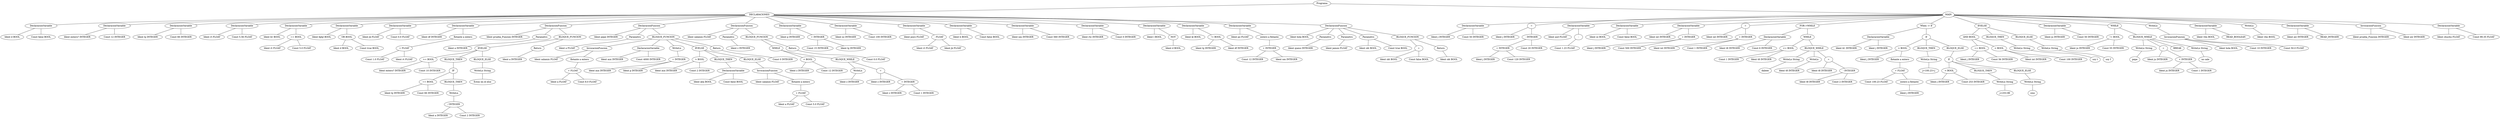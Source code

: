 graph G {276 [label="Programa"]
277 [label="DECLARACIONES"]
276 -- 277
278 [label="DeclaracionVariable"]
277 -- 278
279 [label="Ident d BOOL"]
278 -- 279
280 [label="Const false BOOL"]
278 -- 280
281 [label="DeclaracionVariable"]
277 -- 281
282 [label="Ident entero? INTEGER"]
281 -- 282
283 [label="Const 12 INTEGER"]
281 -- 283
284 [label="DeclaracionVariable"]
277 -- 284
285 [label="Ident hj INTEGER"]
284 -- 285
286 [label="Const 66 INTEGER"]
284 -- 286
287 [label="DeclaracionVariable"]
277 -- 287
288 [label="Ident rt FLOAT"]
287 -- 288
289 [label="Const 5.56 FLOAT"]
287 -- 289
290 [label="DeclaracionVariable"]
277 -- 290
291 [label="Ident bv BOOL"]
290 -- 291
292 [label="== BOOL"]
290 -- 292
293 [label="Ident rt FLOAT"]
292 -- 293
294 [label="Const 5.0 FLOAT"]
292 -- 294
295 [label="DeclaracionVariable"]
277 -- 295
296 [label="Ident fghjl BOOL"]
295 -- 296
297 [label="OR BOOL"]
295 -- 297
298 [label="Ident d BOOL"]
297 -- 298
299 [label="Const true BOOL"]
297 -- 299
300 [label="DeclaracionVariable"]
277 -- 300
301 [label="Ident jk FLOAT"]
300 -- 301
302 [label="Const 0.0 FLOAT"]
300 -- 302
303 [label="DeclaracionVariable"]
277 -- 303
304 [label="Ident df INTEGER"]
303 -- 304
305 [label="flotante a entero"]
303 -- 305
306 [label="+ FLOAT"]
305 -- 306
307 [label="Const 1.0 FLOAT"]
306 -- 307
308 [label="Ident rt FLOAT"]
306 -- 308
309 [label="DeclaracionFuncion"]
277 -- 309
310 [label="Ident prueba_Funcion INTEGER"]
309 -- 310
311 [label="Parametro"]
309 -- 311
312 [label="Ident a INTEGER"]
311 -- 312
313 [label="BLOQUE_FUNCION"]
309 -- 313
314 [label="IF/ELSE"]
313 -- 314
315 [label=">= BOOL"]
314 -- 315
316 [label="Ident entero? INTEGER"]
315 -- 316
317 [label="Const 10 INTEGER"]
315 -- 317
318 [label="BLOQUE_THEN"]
314 -- 318
319 [label="IF"]
318 -- 319
320 [label="== BOOL"]
319 -- 320
321 [label="Ident hj INTEGER"]
320 -- 321
322 [label="Const 66 INTEGER"]
320 -- 322
323 [label="BLOQUE_THEN"]
319 -- 323
324 [label="WriteLn"]
323 -- 324
325 [label="/ INTEGER"]
324 -- 325
326 [label="Ident a INTEGER"]
325 -- 326
327 [label="Const 2 INTEGER"]
325 -- 327
328 [label="BLOQUE_ELSE"]
314 -- 328
329 [label="WriteLn String"]
328 -- 329
330 [label="Estoy en el else"]
329 -- 330
331 [label="Return"]
313 -- 331
332 [label="Ident a INTEGER"]
331 -- 332
333 [label="DeclaracionFuncion"]
277 -- 333
334 [label="Ident pepe INTEGER"]
333 -- 334
335 [label="Parametro"]
333 -- 335
336 [label="Ident a FLOAT"]
335 -- 336
337 [label="BLOQUE_FUNCION"]
333 -- 337
338 [label="InvocacionFuncion"]
337 -- 338
339 [label="Ident salamin FLOAT"]
338 -- 339
340 [label="flotante a entero"]
338 -- 340
341 [label="+ FLOAT"]
340 -- 341
342 [label="Ident a FLOAT"]
341 -- 342
343 [label="Const 8.0 FLOAT"]
341 -- 343
344 [label="DeclaracionVariable"]
337 -- 344
345 [label="Ident aux INTEGER"]
344 -- 345
346 [label="Const 4000 INTEGER"]
344 -- 346
347 [label="WriteLn"]
337 -- 347
348 [label="+ INTEGER"]
347 -- 348
349 [label="Ident aux INTEGER"]
348 -- 349
350 [label="Ident p INTEGER"]
348 -- 350
351 [label="IF/ELSE"]
337 -- 351
352 [label="> BOOL"]
351 -- 352
353 [label="Ident aux INTEGER"]
352 -- 353
354 [label="Const 2 INTEGER"]
352 -- 354
355 [label="BLOQUE_THEN"]
351 -- 355
356 [label="DeclaracionVariable"]
355 -- 356
357 [label="Ident aba BOOL"]
356 -- 357
358 [label="Const false BOOL"]
356 -- 358
359 [label="BLOQUE_ELSE"]
351 -- 359
360 [label="InvocacionFuncion"]
359 -- 360
361 [label="Ident salamin FLOAT"]
360 -- 361
362 [label="flotante a entero"]
360 -- 362
363 [label="+ FLOAT"]
362 -- 363
364 [label="Ident a FLOAT"]
363 -- 364
365 [label="Const 5.0 FLOAT"]
363 -- 365
366 [label="Return"]
337 -- 366
367 [label="Const 0 INTEGER"]
366 -- 367
368 [label="DeclaracionFuncion"]
277 -- 368
369 [label="Ident salamin FLOAT"]
368 -- 369
370 [label="Parametro"]
368 -- 370
371 [label="Ident z INTEGER"]
370 -- 371
372 [label="BLOQUE_FUNCION"]
368 -- 372
373 [label="WHILE"]
372 -- 373
374 [label="< BOOL"]
373 -- 374
375 [label="Ident z INTEGER"]
374 -- 375
376 [label="Const 12 INTEGER"]
374 -- 376
377 [label="BLOQUE_WHILE"]
373 -- 377
378 [label="WriteLn"]
377 -- 378
379 [label="Ident z INTEGER"]
378 -- 379
380 [label="="]
377 -- 380
381 [label="Ident z INTEGER"]
380 -- 381
382 [label="+ INTEGER"]
380 -- 382
383 [label="Ident z INTEGER"]
382 -- 383
384 [label="Const 1 INTEGER"]
382 -- 384
385 [label="Return"]
372 -- 385
386 [label="Const 0.0 FLOAT"]
385 -- 386
387 [label="DeclaracionVariable"]
277 -- 387
388 [label="Ident p INTEGER"]
387 -- 388
389 [label="+ INTEGER"]
387 -- 389
390 [label="Const 15 INTEGER"]
389 -- 390
391 [label="Ident hj INTEGER"]
389 -- 391
392 [label="DeclaracionVariable"]
277 -- 392
393 [label="Ident xz INTEGER"]
392 -- 393
394 [label="Const 100 INTEGER"]
392 -- 394
395 [label="DeclaracionVariable"]
277 -- 395
396 [label="Ident poyo FLOAT"]
395 -- 396
397 [label="- FLOAT"]
395 -- 397
398 [label="Ident rt FLOAT"]
397 -- 398
399 [label="Ident jk FLOAT"]
397 -- 399
400 [label="DeclaracionVariable"]
277 -- 400
401 [label="Ident b BOOL"]
400 -- 401
402 [label="Const false BOOL"]
400 -- 402
403 [label="DeclaracionVariable"]
277 -- 403
404 [label="Ident nm INTEGER"]
403 -- 404
405 [label="Const 560 INTEGER"]
403 -- 405
406 [label="DeclaracionVariable"]
277 -- 406
407 [label="Ident rty INTEGER"]
406 -- 407
408 [label="Const 0 INTEGER"]
406 -- 408
409 [label="DeclaracionVariable"]
277 -- 409
410 [label="Ident l BOOL"]
409 -- 410
411 [label="NOT"]
409 -- 411
412 [label="Ident d BOOL"]
411 -- 412
413 [label="DeclaracionVariable"]
277 -- 413
414 [label="Ident kl BOOL"]
413 -- 414
415 [label="!= BOOL"]
413 -- 415
416 [label="Ident hj INTEGER"]
415 -- 416
417 [label="Ident df INTEGER"]
415 -- 417
418 [label="DeclaracionVariable"]
277 -- 418
419 [label="Ident po FLOAT"]
418 -- 419
420 [label="entero a flotante"]
418 -- 420
421 [label="+ INTEGER"]
420 -- 421
422 [label="Const 12 INTEGER"]
421 -- 422
423 [label="Ident nm INTEGER"]
421 -- 423
424 [label="DeclaracionFuncion"]
277 -- 424
425 [label="Ident hola BOOL"]
424 -- 425
426 [label="Parametro"]
424 -- 426
427 [label="Ident queso INTEGER"]
426 -- 427
428 [label="Parametro"]
424 -- 428
429 [label="Ident jamon FLOAT"]
428 -- 429
430 [label="Parametro"]
424 -- 430
431 [label="Ident skt BOOL"]
430 -- 431
432 [label="Const true BOOL"]
430 -- 432
433 [label="BLOQUE_FUNCION"]
424 -- 433
434 [label="="]
433 -- 434
435 [label="Ident skt BOOL"]
434 -- 435
436 [label="Const false BOOL"]
434 -- 436
437 [label="Return"]
433 -- 437
438 [label="Ident skt BOOL"]
437 -- 438
439 [label="MAIN"]
276 -- 439
440 [label="DeclaracionVariable"]
439 -- 440
441 [label="Ident j INTEGER"]
440 -- 441
442 [label="Const 50 INTEGER"]
440 -- 442
443 [label="="]
439 -- 443
444 [label="Ident j INTEGER"]
443 -- 444
445 [label="- INTEGER"]
443 -- 445
446 [label="+ INTEGER"]
445 -- 446
447 [label="Ident j INTEGER"]
446 -- 447
448 [label="Const 120 INTEGER"]
446 -- 448
449 [label="Const 20 INTEGER"]
445 -- 449
450 [label="DeclaracionVariable"]
439 -- 450
451 [label="Ident asd FLOAT"]
450 -- 451
452 [label="-"]
450 -- 452
453 [label="Const 1.23 FLOAT"]
452 -- 453
454 [label="DeclaracionVariable"]
439 -- 454
455 [label="Ident zz BOOL"]
454 -- 455
456 [label="Const false BOOL"]
454 -- 456
457 [label="DeclaracionVariable"]
439 -- 457
458 [label="Ident int INTEGER"]
457 -- 458
459 [label="+ INTEGER"]
457 -- 459
460 [label="Ident j INTEGER"]
459 -- 460
461 [label="Const 500 INTEGER"]
459 -- 461
462 [label="="]
439 -- 462
463 [label="Ident int INTEGER"]
462 -- 463
464 [label="+ INTEGER"]
462 -- 464
465 [label="Ident int INTEGER"]
464 -- 465
466 [label="Const 1 INTEGER"]
464 -- 466
467 [label="FOR->WHILE"]
439 -- 467
468 [label="DeclaracionVariable"]
467 -- 468
469 [label="Ident t8 INTEGER"]
468 -- 469
470 [label="Const 6 INTEGER"]
468 -- 470
471 [label="WHILE"]
467 -- 471
472 [label="<= BOOL"]
471 -- 472
473 [label="Const 1 INTEGER"]
472 -- 473
474 [label="Ident t8 INTEGER"]
472 -- 474
475 [label="BLOQUE_WHILE"]
471 -- 475
476 [label="WriteLn String"]
475 -- 476
477 [label="daleee"]
476 -- 477
478 [label="WriteLn"]
475 -- 478
479 [label="Ident t8 INTEGER"]
478 -- 479
480 [label="="]
475 -- 480
481 [label="Ident t8 INTEGER"]
480 -- 481
482 [label="- INTEGER"]
480 -- 482
483 [label="Ident t8 INTEGER"]
482 -- 483
484 [label="Const 2 INTEGER"]
482 -- 484
485 [label="When -> If"]
439 -- 485
486 [label="DeclaracionVariable"]
485 -- 486
487 [label="Ident $1 INTEGER"]
486 -- 487
488 [label="Ident j INTEGER"]
486 -- 488
489 [label="If"]
485 -- 489
490 [label="> BOOL"]
489 -- 490
491 [label="Ident j INTEGER"]
490 -- 491
492 [label="flotante a entero"]
490 -- 492
493 [label="+ FLOAT"]
492 -- 493
494 [label="Const 100.23 FLOAT"]
493 -- 494
495 [label="entero a flotante"]
493 -- 495
496 [label="Ident j INTEGER"]
495 -- 496
497 [label="BLOQUE_THEN"]
489 -- 497
498 [label="WriteLn String"]
497 -- 498
499 [label="j>100.23+j"]
498 -- 499
500 [label="BLOQUE_ELSE"]
489 -- 500
501 [label="If"]
500 -- 501
502 [label="< BOOL"]
501 -- 502
503 [label="Ident j INTEGER"]
502 -- 503
504 [label="Const 253 INTEGER"]
502 -- 504
505 [label="BLOQUE_THEN"]
501 -- 505
506 [label="WriteLn String"]
505 -- 506
507 [label="j<253.98"]
506 -- 507
508 [label="BLOQUE_ELSE"]
501 -- 508
509 [label="WriteLn String"]
508 -- 509
510 [label="sino"]
509 -- 510
511 [label="IF/ELSE"]
439 -- 511
512 [label="AND BOOL"]
511 -- 512
513 [label="== BOOL"]
512 -- 513
514 [label="Ident j INTEGER"]
513 -- 514
515 [label="Const 56 INTEGER"]
513 -- 515
516 [label="< BOOL"]
512 -- 516
517 [label="Ident int INTEGER"]
516 -- 517
518 [label="Const 100 INTEGER"]
516 -- 518
519 [label="BLOQUE_THEN"]
511 -- 519
520 [label="WriteLn String"]
519 -- 520
521 [label="soy t"]
520 -- 521
522 [label="BLOQUE_ELSE"]
511 -- 522
523 [label="WriteLn String"]
522 -- 523
524 [label="soy f"]
523 -- 524
525 [label="DeclaracionVariable"]
439 -- 525
526 [label="Ident ju INTEGER"]
525 -- 526
527 [label="Const 50 INTEGER"]
525 -- 527
528 [label="WHILE"]
439 -- 528
529 [label="!= BOOL"]
528 -- 529
530 [label="Ident ju INTEGER"]
529 -- 530
531 [label="Const 55 INTEGER"]
529 -- 531
532 [label="BLOQUE_WHILE"]
528 -- 532
533 [label="WriteLn String"]
532 -- 533
534 [label="pepe"]
533 -- 534
535 [label="="]
532 -- 535
536 [label="Ident ju INTEGER"]
535 -- 536
537 [label="+ INTEGER"]
535 -- 537
538 [label="Ident ju INTEGER"]
537 -- 538
539 [label="Const 1 INTEGER"]
537 -- 539
540 [label="BREAK"]
532 -- 540
541 [label="WriteLn String"]
532 -- 541
542 [label="no sale"]
541 -- 542
543 [label="WriteLn"]
439 -- 543
544 [label="InvocacionFuncion"]
543 -- 544
545 [label="Ident hola BOOL"]
544 -- 545
546 [label="Const 10 INTEGER"]
544 -- 546
547 [label="Const 50.0 FLOAT"]
544 -- 547
548 [label="DeclaracionVariable"]
439 -- 548
549 [label="Ident vbn BOOL"]
548 -- 549
550 [label="READ_BOOLEAN"]
548 -- 550
551 [label="WriteLn"]
439 -- 551
552 [label="Ident vbn BOOL"]
551 -- 552
553 [label="DeclaracionVariable"]
439 -- 553
554 [label="Ident aw INTEGER"]
553 -- 554
555 [label="READ_INTEGER"]
553 -- 555
556 [label="InvocacionFuncion"]
439 -- 556
557 [label="Ident prueba_Funcion INTEGER"]
556 -- 557
558 [label="Ident aw INTEGER"]
556 -- 558
559 [label="DeclaracionVariable"]
439 -- 559
560 [label="Ident chuchu FLOAT"]
559 -- 560
561 [label="Const 99.35 FLOAT"]
559 -- 561
}
